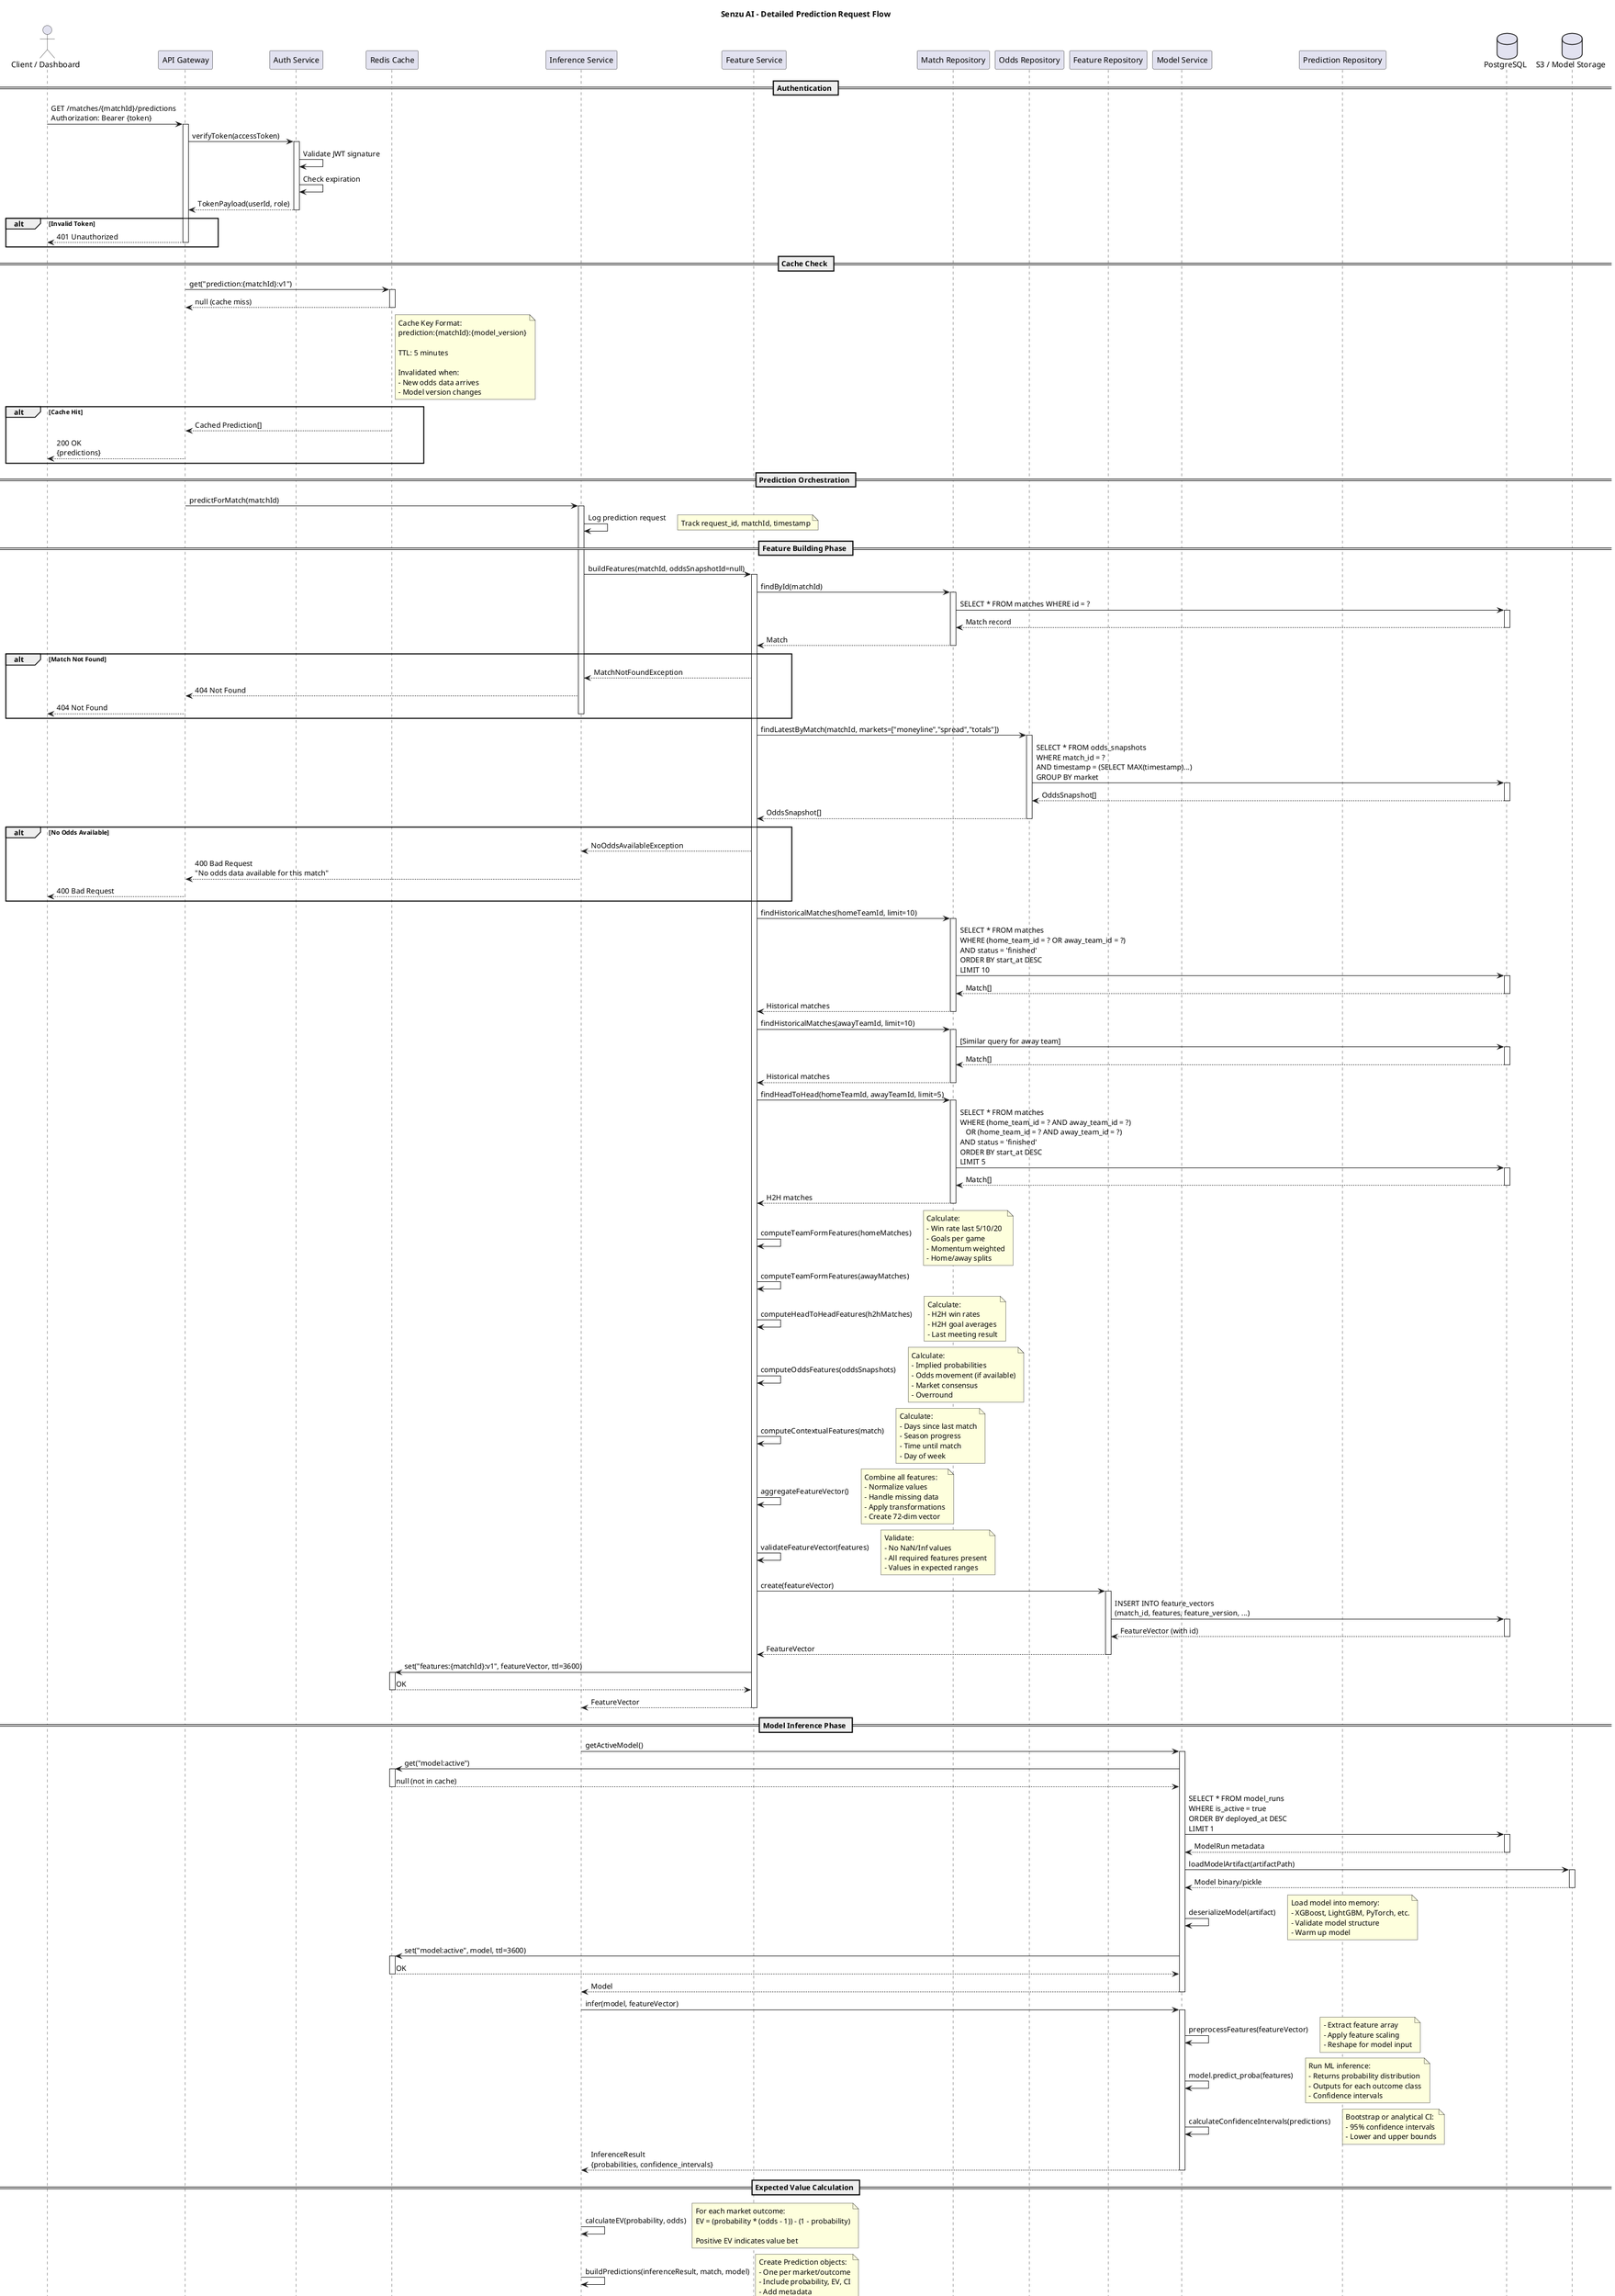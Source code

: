 @startuml
title Senzu AI - Detailed Prediction Request Flow

actor "Client / Dashboard" as Client
participant "API Gateway" as API
participant "Auth Service" as Auth
participant "Redis Cache" as Cache
participant "Inference Service" as Inference
participant "Feature Service" as Feature
participant "Match Repository" as MatchRepo
participant "Odds Repository" as OddsRepo
participant "Feature Repository" as FeatureRepo
participant "Model Service" as Model
participant "Prediction Repository" as PredRepo
database "PostgreSQL" as DB
database "S3 / Model Storage" as S3

== Authentication ==
Client -> API: GET /matches/{matchId}/predictions\nAuthorization: Bearer {token}
activate API

API -> Auth: verifyToken(accessToken)
activate Auth
Auth -> Auth: Validate JWT signature
Auth -> Auth: Check expiration
Auth --> API: TokenPayload(userId, role)
deactivate Auth

alt Invalid Token
  API --> Client: 401 Unauthorized
  deactivate API
end

== Cache Check ==
API -> Cache: get("prediction:{matchId}:v1")
activate Cache
Cache --> API: null (cache miss)
deactivate Cache

note right of Cache
  Cache Key Format:
  prediction:{matchId}:{model_version}

  TTL: 5 minutes

  Invalidated when:
  - New odds data arrives
  - Model version changes
end note

alt Cache Hit
  Cache --> API: Cached Prediction[]
  API --> Client: 200 OK\n{predictions}
  deactivate API
end

== Prediction Orchestration ==
API -> Inference: predictForMatch(matchId)
activate Inference

Inference -> Inference: Log prediction request
note right: Track request_id, matchId, timestamp

== Feature Building Phase ==
Inference -> Feature: buildFeatures(matchId, oddsSnapshotId=null)
activate Feature

Feature -> MatchRepo: findById(matchId)
activate MatchRepo
MatchRepo -> DB: SELECT * FROM matches WHERE id = ?
activate DB
DB --> MatchRepo: Match record
deactivate DB
MatchRepo --> Feature: Match
deactivate MatchRepo

alt Match Not Found
  Feature --> Inference: MatchNotFoundException
  Inference --> API: 404 Not Found
  API --> Client: 404 Not Found
  deactivate Inference
  deactivate API
end

Feature -> OddsRepo: findLatestByMatch(matchId, markets=["moneyline","spread","totals"])
activate OddsRepo
OddsRepo -> DB: SELECT * FROM odds_snapshots\nWHERE match_id = ? \nAND timestamp = (SELECT MAX(timestamp)...)\nGROUP BY market
activate DB
DB --> OddsRepo: OddsSnapshot[]
deactivate DB
OddsRepo --> Feature: OddsSnapshot[]
deactivate OddsRepo

alt No Odds Available
  Feature --> Inference: NoOddsAvailableException
  Inference --> API: 400 Bad Request\n"No odds data available for this match"
  API --> Client: 400 Bad Request
  deactivate Inference
  deactivate API
end

Feature -> MatchRepo: findHistoricalMatches(homeTeamId, limit=10)
activate MatchRepo
MatchRepo -> DB: SELECT * FROM matches\nWHERE (home_team_id = ? OR away_team_id = ?)\nAND status = 'finished'\nORDER BY start_at DESC\nLIMIT 10
activate DB
DB --> MatchRepo: Match[]
deactivate DB
MatchRepo --> Feature: Historical matches
deactivate MatchRepo

Feature -> MatchRepo: findHistoricalMatches(awayTeamId, limit=10)
activate MatchRepo
MatchRepo -> DB: [Similar query for away team]
activate DB
DB --> MatchRepo: Match[]
deactivate DB
MatchRepo --> Feature: Historical matches
deactivate MatchRepo

Feature -> MatchRepo: findHeadToHead(homeTeamId, awayTeamId, limit=5)
activate MatchRepo
MatchRepo -> DB: SELECT * FROM matches\nWHERE (home_team_id = ? AND away_team_id = ?)\n   OR (home_team_id = ? AND away_team_id = ?)\nAND status = 'finished'\nORDER BY start_at DESC\nLIMIT 5
activate DB
DB --> MatchRepo: Match[]
deactivate DB
MatchRepo --> Feature: H2H matches
deactivate MatchRepo

Feature -> Feature: computeTeamFormFeatures(homeMatches)
note right
  Calculate:
  - Win rate last 5/10/20
  - Goals per game
  - Momentum weighted
  - Home/away splits
end note

Feature -> Feature: computeTeamFormFeatures(awayMatches)

Feature -> Feature: computeHeadToHeadFeatures(h2hMatches)
note right
  Calculate:
  - H2H win rates
  - H2H goal averages
  - Last meeting result
end note

Feature -> Feature: computeOddsFeatures(oddsSnapshots)
note right
  Calculate:
  - Implied probabilities
  - Odds movement (if available)
  - Market consensus
  - Overround
end note

Feature -> Feature: computeContextualFeatures(match)
note right
  Calculate:
  - Days since last match
  - Season progress
  - Time until match
  - Day of week
end note

Feature -> Feature: aggregateFeatureVector()
note right
  Combine all features:
  - Normalize values
  - Handle missing data
  - Apply transformations
  - Create 72-dim vector
end note

Feature -> Feature: validateFeatureVector(features)
note right
  Validate:
  - No NaN/Inf values
  - All required features present
  - Values in expected ranges
end note

Feature -> FeatureRepo: create(featureVector)
activate FeatureRepo
FeatureRepo -> DB: INSERT INTO feature_vectors\n(match_id, features, feature_version, ...)
activate DB
DB --> FeatureRepo: FeatureVector (with id)
deactivate DB
FeatureRepo --> Feature: FeatureVector
deactivate FeatureRepo

Feature -> Cache: set("features:{matchId}:v1", featureVector, ttl=3600)
activate Cache
Cache --> Feature: OK
deactivate Cache

Feature --> Inference: FeatureVector
deactivate Feature

== Model Inference Phase ==
Inference -> Model: getActiveModel()
activate Model

Model -> Cache: get("model:active")
activate Cache
Cache --> Model: null (not in cache)
deactivate Cache

Model -> DB: SELECT * FROM model_runs\nWHERE is_active = true\nORDER BY deployed_at DESC\nLIMIT 1
activate DB
DB --> Model: ModelRun metadata
deactivate DB

Model -> S3: loadModelArtifact(artifactPath)
activate S3
S3 --> Model: Model binary/pickle
deactivate S3

Model -> Model: deserializeModel(artifact)
note right
  Load model into memory:
  - XGBoost, LightGBM, PyTorch, etc.
  - Validate model structure
  - Warm up model
end note

Model -> Cache: set("model:active", model, ttl=3600)
activate Cache
Cache --> Model: OK
deactivate Cache

Model --> Inference: Model
deactivate Model

Inference -> Model: infer(model, featureVector)
activate Model

Model -> Model: preprocessFeatures(featureVector)
note right
  - Extract feature array
  - Apply feature scaling
  - Reshape for model input
end note

Model -> Model: model.predict_proba(features)
note right
  Run ML inference:
  - Returns probability distribution
  - Outputs for each outcome class
  - Confidence intervals
end note

Model -> Model: calculateConfidenceIntervals(predictions)
note right
  Bootstrap or analytical CI:
  - 95% confidence intervals
  - Lower and upper bounds
end note

Model --> Inference: InferenceResult\n{probabilities, confidence_intervals}
deactivate Model

== Expected Value Calculation ==
Inference -> Inference: calculateEV(probability, odds)
note right
  For each market outcome:
  EV = (probability * (odds - 1)) - (1 - probability)

  Positive EV indicates value bet
end note

Inference -> Inference: buildPredictions(inferenceResult, match, model)
note right
  Create Prediction objects:
  - One per market/outcome
  - Include probability, EV, CI
  - Add metadata
end note

== Persistence Phase ==
loop for each prediction
  Inference -> PredRepo: create(prediction)
  activate PredRepo
  PredRepo -> DB: INSERT INTO predictions\n(match_id, model_run_id, market, outcome,\n probability, expected_value, ...)
  activate DB
  DB --> PredRepo: Prediction (with id)
  deactivate DB
  PredRepo --> Inference: Prediction
  deactivate PredRepo
end

== Caching Phase ==
Inference -> Cache: set("prediction:{matchId}:v1", predictions[], ttl=300)
activate Cache
Cache --> Inference: OK
deactivate Cache

== Monitoring & Logging ==
Inference -> Inference: logPredictionMetrics()
note right
  Log metrics:
  - Total latency
  - Feature build time
  - Inference time
  - Cache status
  - Model version used
end note

Inference --> API: PredictionResult[]
deactivate Inference

API -> API: formatResponse(predictions)
note right
  Add response metadata:
  - model_version
  - predicted_at
  - cache_hit: false
end note

API --> Client: 200 OK\n{\n  "data": [predictions],\n  "metadata": {...}\n}
deactivate API

== Background Tasks ==
note over Cache, FeatureRepo
  **Async Post-Processing:**
  - Update prediction metrics
  - Queue for model monitoring
  - Check for significant EV opportunities
  - Trigger notifications (if configured)
end note

@enduml
